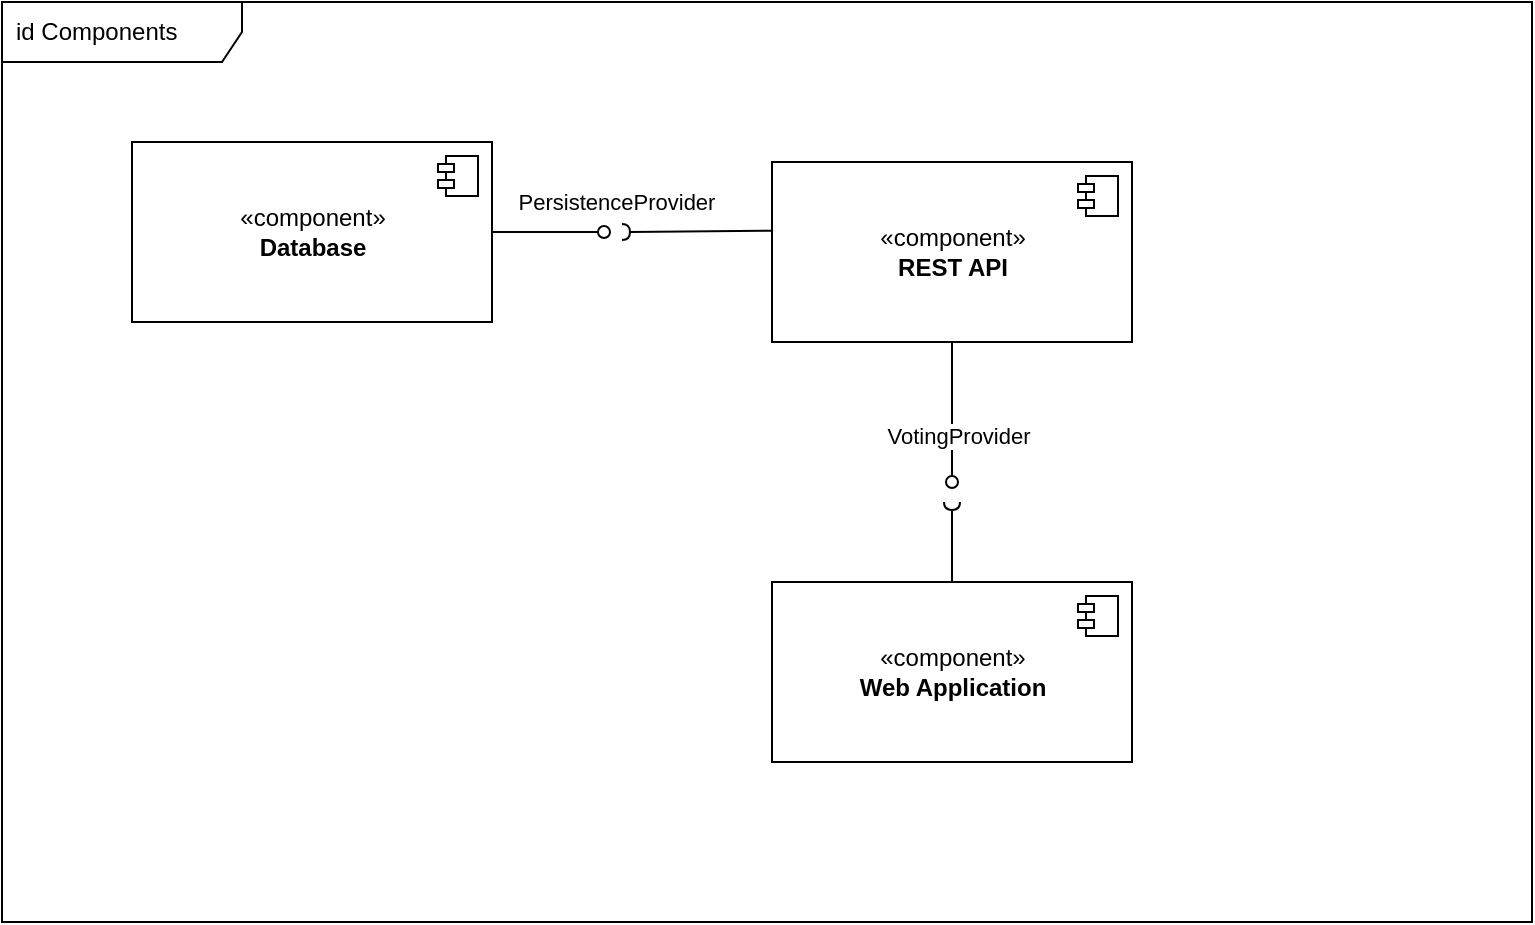 <mxfile compressed="false" version="20.3.0" type="device">
  <diagram id="zFKrOnigKPluf2Oz2b-I" name="Page-1">
    <mxGraphModel dx="1408" dy="851" grid="1" gridSize="10" guides="1" tooltips="1" connect="1" arrows="1" fold="1" page="1" pageScale="1" pageWidth="1169" pageHeight="827" math="0" shadow="0">
      <root>
        <mxCell id="0" />
        <mxCell id="1" parent="0" />
        <mxCell id="tS5QIadSxO7oRpRXlOpb-1" value="id Components" style="shape=umlFrame;whiteSpace=wrap;html=1;width=120;height=30;boundedLbl=1;verticalAlign=middle;align=left;spacingLeft=5;" parent="1" vertex="1">
          <mxGeometry x="245" y="60" width="765" height="460" as="geometry" />
        </mxCell>
        <mxCell id="tS5QIadSxO7oRpRXlOpb-12" value="«component»&lt;br&gt;&lt;b&gt;Database&lt;/b&gt;" style="html=1;dropTarget=0;" parent="1" vertex="1">
          <mxGeometry x="310" y="130" width="180" height="90" as="geometry" />
        </mxCell>
        <mxCell id="tS5QIadSxO7oRpRXlOpb-13" value="" style="shape=module;jettyWidth=8;jettyHeight=4;" parent="tS5QIadSxO7oRpRXlOpb-12" vertex="1">
          <mxGeometry x="1" width="20" height="20" relative="1" as="geometry">
            <mxPoint x="-27" y="7" as="offset" />
          </mxGeometry>
        </mxCell>
        <mxCell id="tS5QIadSxO7oRpRXlOpb-18" value="" style="endArrow=circle;html=1;rounded=0;align=center;verticalAlign=top;endFill=0;labelBackgroundColor=none;endSize=2;" parent="1" edge="1">
          <mxGeometry relative="1" as="geometry">
            <mxPoint x="490" y="175" as="sourcePoint" />
            <mxPoint x="550" y="175" as="targetPoint" />
          </mxGeometry>
        </mxCell>
        <mxCell id="tS5QIadSxO7oRpRXlOpb-20" value="PersistenceProvider" style="edgeLabel;html=1;align=center;verticalAlign=middle;resizable=0;points=[];" parent="tS5QIadSxO7oRpRXlOpb-18" vertex="1" connectable="0">
          <mxGeometry x="0.397" y="-1" relative="1" as="geometry">
            <mxPoint x="20" y="-16" as="offset" />
          </mxGeometry>
        </mxCell>
        <mxCell id="tS5QIadSxO7oRpRXlOpb-31" style="edgeStyle=orthogonalEdgeStyle;rounded=0;orthogonalLoop=1;jettySize=auto;html=1;exitX=0.5;exitY=1;exitDx=0;exitDy=0;endArrow=oval;endFill=0;" parent="1" source="tS5QIadSxO7oRpRXlOpb-21" edge="1">
          <mxGeometry relative="1" as="geometry">
            <mxPoint x="720" y="300" as="targetPoint" />
          </mxGeometry>
        </mxCell>
        <mxCell id="tS5QIadSxO7oRpRXlOpb-33" value="VotingProvider" style="edgeLabel;html=1;align=center;verticalAlign=middle;resizable=0;points=[];" parent="tS5QIadSxO7oRpRXlOpb-31" vertex="1" connectable="0">
          <mxGeometry x="0.343" y="2" relative="1" as="geometry">
            <mxPoint as="offset" />
          </mxGeometry>
        </mxCell>
        <mxCell id="tS5QIadSxO7oRpRXlOpb-21" value="«component»&lt;br&gt;&lt;b&gt;REST API&lt;/b&gt;" style="html=1;dropTarget=0;" parent="1" vertex="1">
          <mxGeometry x="630" y="140" width="180" height="90" as="geometry" />
        </mxCell>
        <mxCell id="tS5QIadSxO7oRpRXlOpb-22" value="" style="shape=module;jettyWidth=8;jettyHeight=4;" parent="tS5QIadSxO7oRpRXlOpb-21" vertex="1">
          <mxGeometry x="1" width="20" height="20" relative="1" as="geometry">
            <mxPoint x="-27" y="7" as="offset" />
          </mxGeometry>
        </mxCell>
        <mxCell id="tS5QIadSxO7oRpRXlOpb-32" style="edgeStyle=orthogonalEdgeStyle;rounded=0;orthogonalLoop=1;jettySize=auto;html=1;exitX=0.5;exitY=0;exitDx=0;exitDy=0;endArrow=halfCircle;endFill=0;endSize=2;startSize=2;" parent="1" source="tS5QIadSxO7oRpRXlOpb-23" edge="1">
          <mxGeometry relative="1" as="geometry">
            <mxPoint x="720" y="310" as="targetPoint" />
          </mxGeometry>
        </mxCell>
        <mxCell id="tS5QIadSxO7oRpRXlOpb-23" value="«component»&lt;br&gt;&lt;b&gt;Web Application&lt;/b&gt;" style="html=1;dropTarget=0;" parent="1" vertex="1">
          <mxGeometry x="630" y="350" width="180" height="90" as="geometry" />
        </mxCell>
        <mxCell id="tS5QIadSxO7oRpRXlOpb-24" value="" style="shape=module;jettyWidth=8;jettyHeight=4;" parent="tS5QIadSxO7oRpRXlOpb-23" vertex="1">
          <mxGeometry x="1" width="20" height="20" relative="1" as="geometry">
            <mxPoint x="-27" y="7" as="offset" />
          </mxGeometry>
        </mxCell>
        <mxCell id="tS5QIadSxO7oRpRXlOpb-29" value="" style="endArrow=halfCircle;html=1;rounded=0;align=center;verticalAlign=top;endFill=0;labelBackgroundColor=none;endSize=2;exitX=0.003;exitY=0.382;exitDx=0;exitDy=0;exitPerimeter=0;" parent="1" source="tS5QIadSxO7oRpRXlOpb-21" edge="1">
          <mxGeometry relative="1" as="geometry">
            <mxPoint x="580" y="175" as="sourcePoint" />
            <mxPoint x="555.0" y="174.98" as="targetPoint" />
          </mxGeometry>
        </mxCell>
      </root>
    </mxGraphModel>
  </diagram>
</mxfile>
